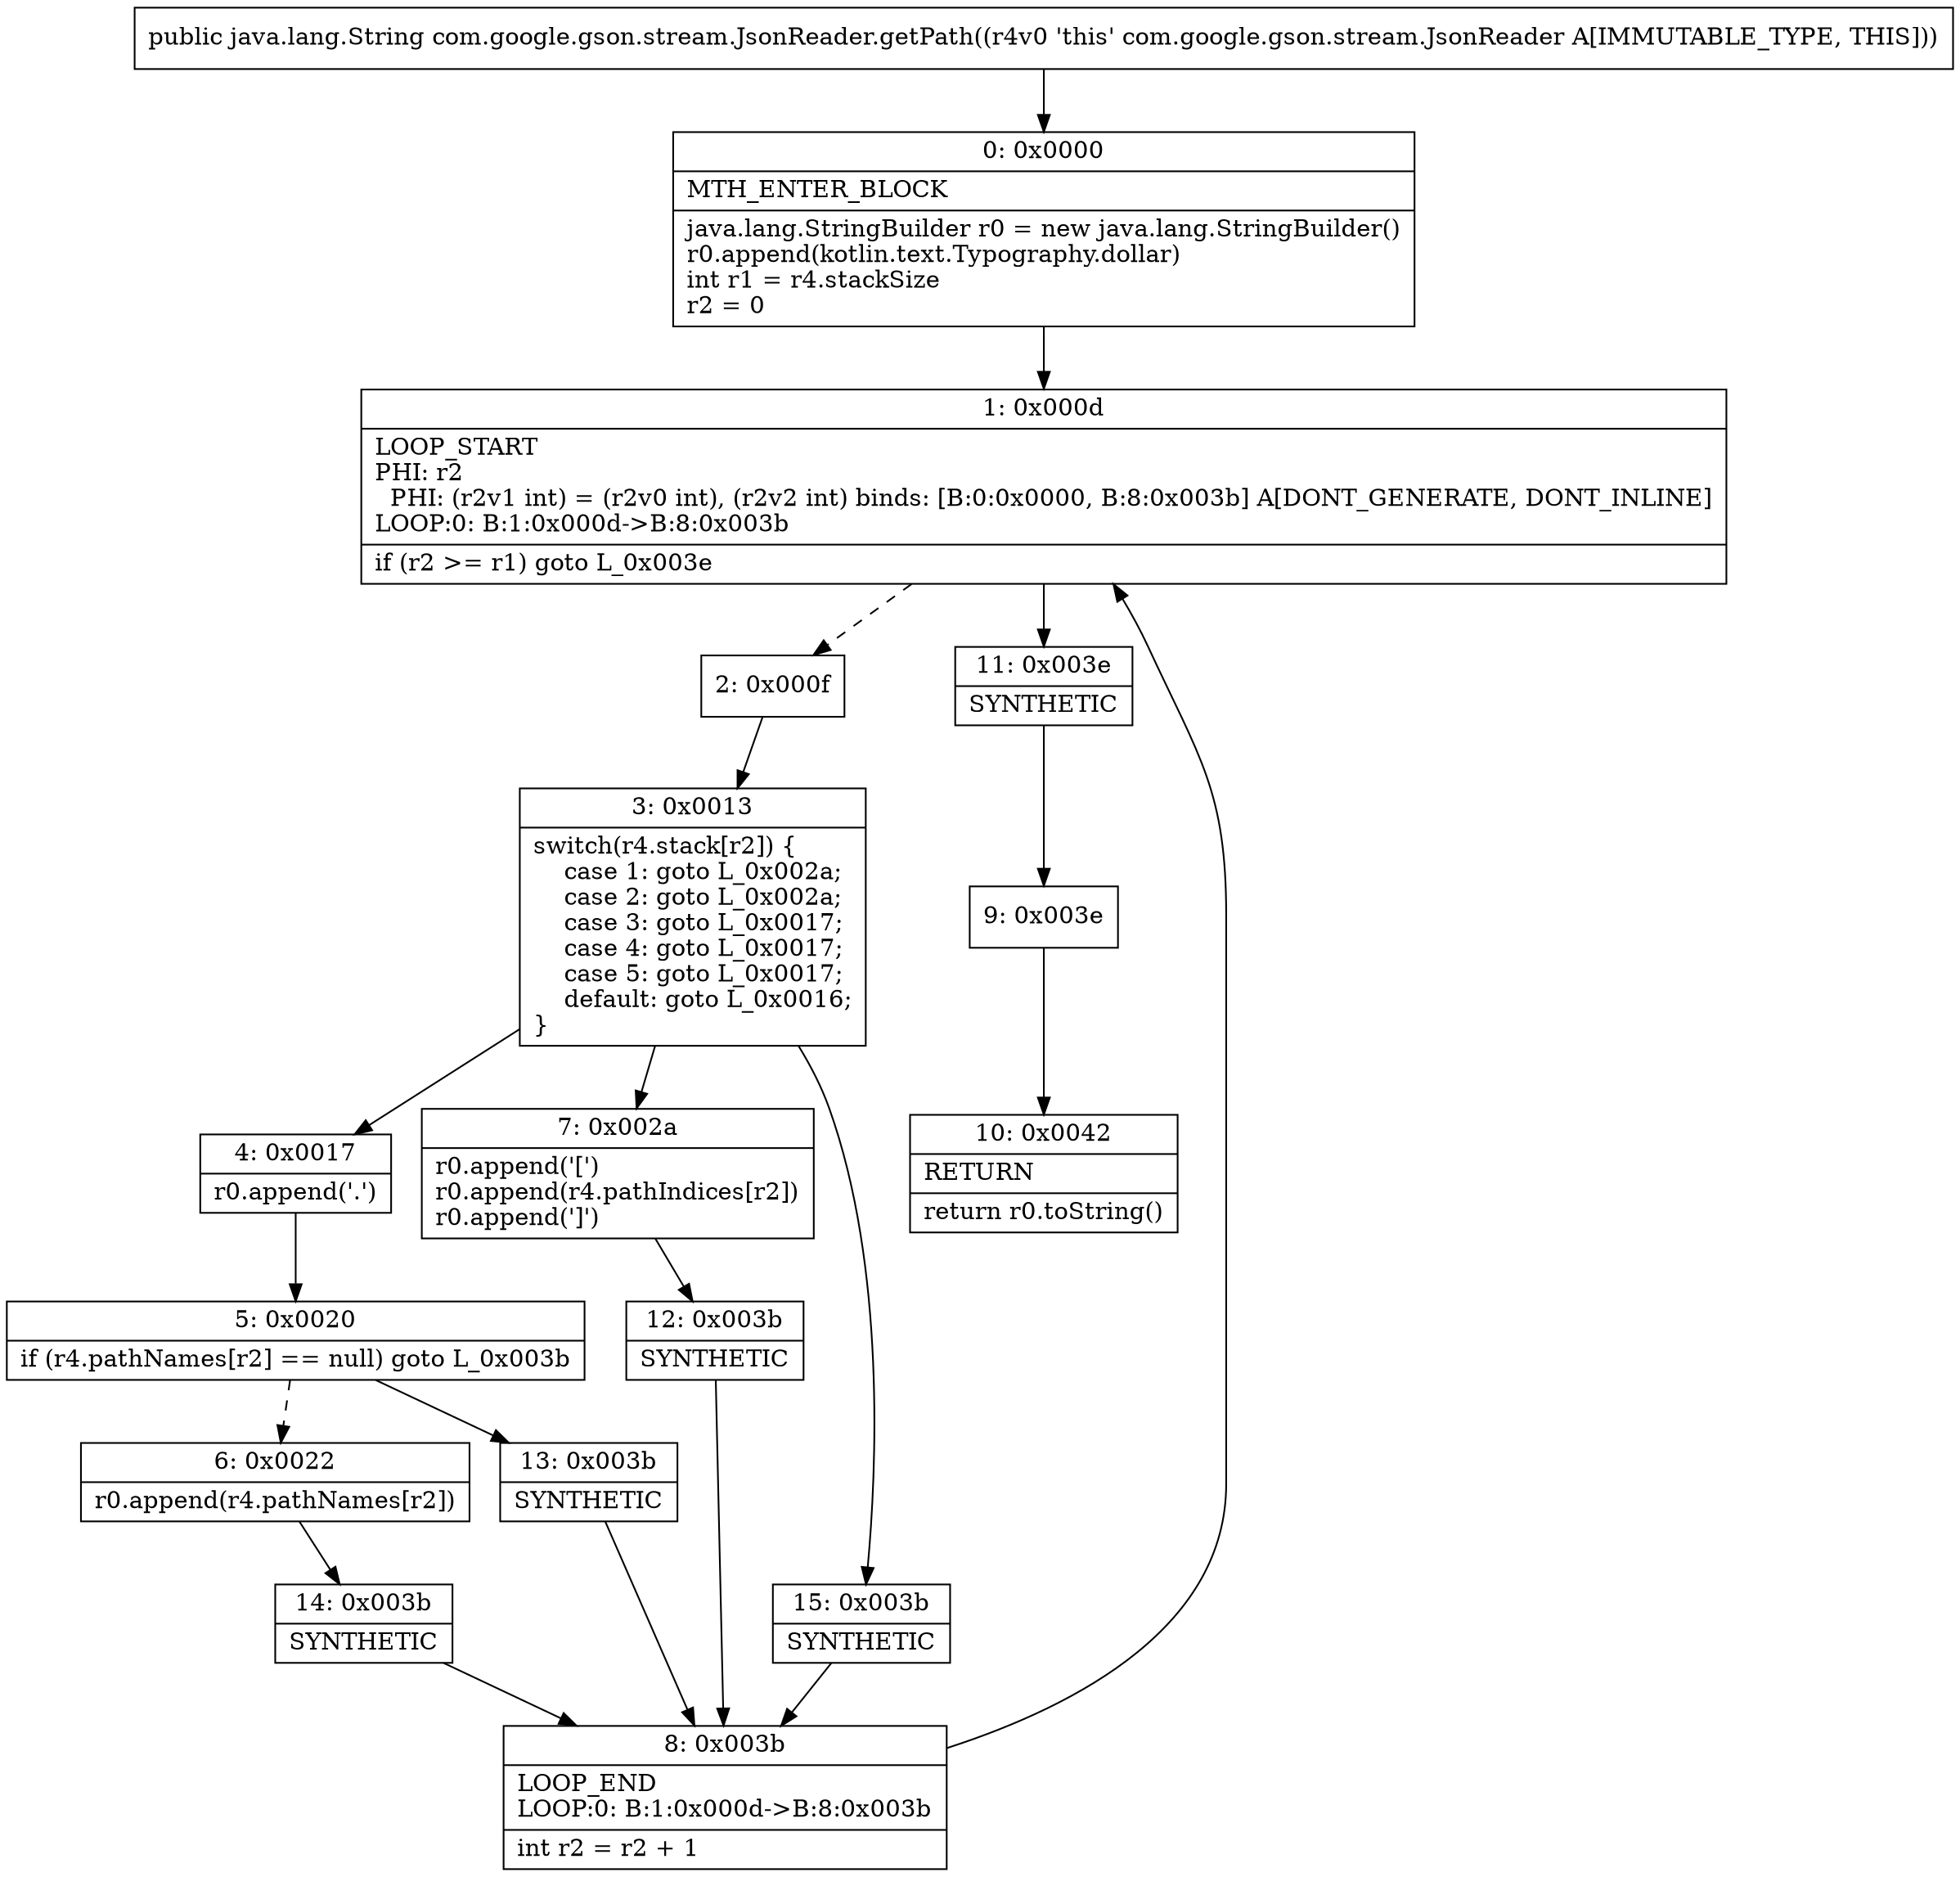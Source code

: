 digraph "CFG forcom.google.gson.stream.JsonReader.getPath()Ljava\/lang\/String;" {
Node_0 [shape=record,label="{0\:\ 0x0000|MTH_ENTER_BLOCK\l|java.lang.StringBuilder r0 = new java.lang.StringBuilder()\lr0.append(kotlin.text.Typography.dollar)\lint r1 = r4.stackSize\lr2 = 0\l}"];
Node_1 [shape=record,label="{1\:\ 0x000d|LOOP_START\lPHI: r2 \l  PHI: (r2v1 int) = (r2v0 int), (r2v2 int) binds: [B:0:0x0000, B:8:0x003b] A[DONT_GENERATE, DONT_INLINE]\lLOOP:0: B:1:0x000d\-\>B:8:0x003b\l|if (r2 \>= r1) goto L_0x003e\l}"];
Node_2 [shape=record,label="{2\:\ 0x000f}"];
Node_3 [shape=record,label="{3\:\ 0x0013|switch(r4.stack[r2]) \{\l    case 1: goto L_0x002a;\l    case 2: goto L_0x002a;\l    case 3: goto L_0x0017;\l    case 4: goto L_0x0017;\l    case 5: goto L_0x0017;\l    default: goto L_0x0016;\l\}\l}"];
Node_4 [shape=record,label="{4\:\ 0x0017|r0.append('.')\l}"];
Node_5 [shape=record,label="{5\:\ 0x0020|if (r4.pathNames[r2] == null) goto L_0x003b\l}"];
Node_6 [shape=record,label="{6\:\ 0x0022|r0.append(r4.pathNames[r2])\l}"];
Node_7 [shape=record,label="{7\:\ 0x002a|r0.append('[')\lr0.append(r4.pathIndices[r2])\lr0.append(']')\l}"];
Node_8 [shape=record,label="{8\:\ 0x003b|LOOP_END\lLOOP:0: B:1:0x000d\-\>B:8:0x003b\l|int r2 = r2 + 1\l}"];
Node_9 [shape=record,label="{9\:\ 0x003e}"];
Node_10 [shape=record,label="{10\:\ 0x0042|RETURN\l|return r0.toString()\l}"];
Node_11 [shape=record,label="{11\:\ 0x003e|SYNTHETIC\l}"];
Node_12 [shape=record,label="{12\:\ 0x003b|SYNTHETIC\l}"];
Node_13 [shape=record,label="{13\:\ 0x003b|SYNTHETIC\l}"];
Node_14 [shape=record,label="{14\:\ 0x003b|SYNTHETIC\l}"];
Node_15 [shape=record,label="{15\:\ 0x003b|SYNTHETIC\l}"];
MethodNode[shape=record,label="{public java.lang.String com.google.gson.stream.JsonReader.getPath((r4v0 'this' com.google.gson.stream.JsonReader A[IMMUTABLE_TYPE, THIS])) }"];
MethodNode -> Node_0;
Node_0 -> Node_1;
Node_1 -> Node_2[style=dashed];
Node_1 -> Node_11;
Node_2 -> Node_3;
Node_3 -> Node_4;
Node_3 -> Node_7;
Node_3 -> Node_15;
Node_4 -> Node_5;
Node_5 -> Node_6[style=dashed];
Node_5 -> Node_13;
Node_6 -> Node_14;
Node_7 -> Node_12;
Node_8 -> Node_1;
Node_9 -> Node_10;
Node_11 -> Node_9;
Node_12 -> Node_8;
Node_13 -> Node_8;
Node_14 -> Node_8;
Node_15 -> Node_8;
}


